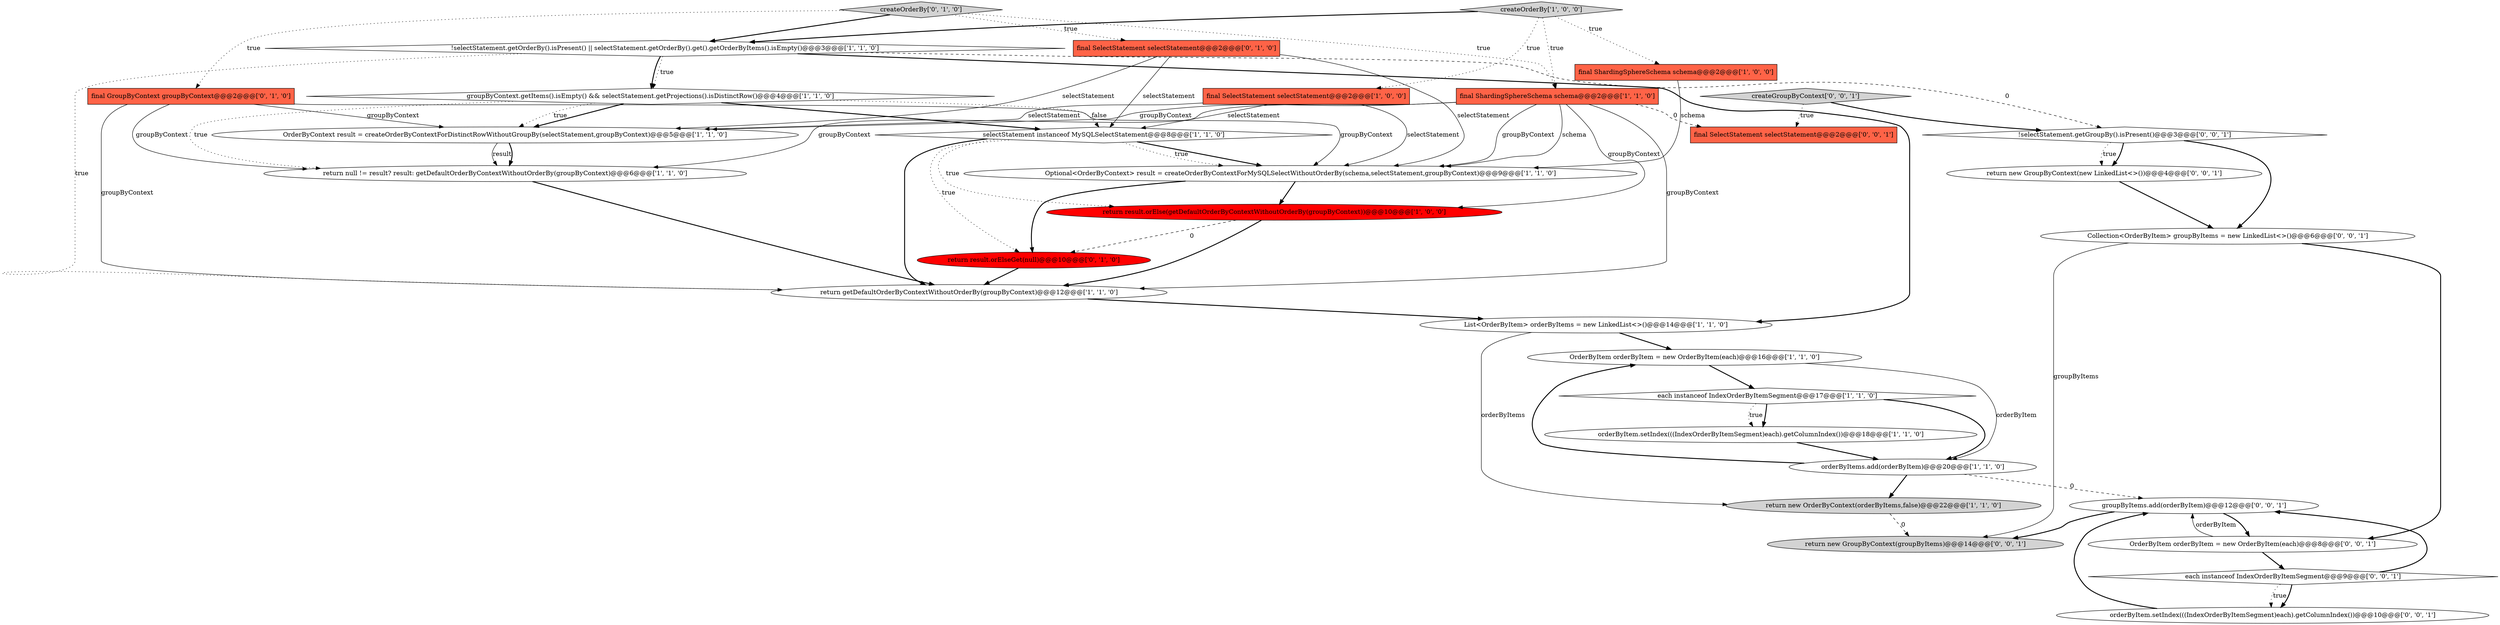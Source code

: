 digraph {
18 [style = filled, label = "final SelectStatement selectStatement@@@2@@@['0', '1', '0']", fillcolor = tomato, shape = box image = "AAA0AAABBB2BBB"];
11 [style = filled, label = "orderByItems.add(orderByItem)@@@20@@@['1', '1', '0']", fillcolor = white, shape = ellipse image = "AAA0AAABBB1BBB"];
9 [style = filled, label = "Optional<OrderByContext> result = createOrderByContextForMySQLSelectWithoutOrderBy(schema,selectStatement,groupByContext)@@@9@@@['1', '1', '0']", fillcolor = white, shape = ellipse image = "AAA0AAABBB1BBB"];
25 [style = filled, label = "final SelectStatement selectStatement@@@2@@@['0', '0', '1']", fillcolor = tomato, shape = box image = "AAA0AAABBB3BBB"];
30 [style = filled, label = "return new GroupByContext(new LinkedList<>())@@@4@@@['0', '0', '1']", fillcolor = white, shape = ellipse image = "AAA0AAABBB3BBB"];
26 [style = filled, label = "orderByItem.setIndex(((IndexOrderByItemSegment)each).getColumnIndex())@@@10@@@['0', '0', '1']", fillcolor = white, shape = ellipse image = "AAA0AAABBB3BBB"];
27 [style = filled, label = "!selectStatement.getGroupBy().isPresent()@@@3@@@['0', '0', '1']", fillcolor = white, shape = diamond image = "AAA0AAABBB3BBB"];
2 [style = filled, label = "OrderByItem orderByItem = new OrderByItem(each)@@@16@@@['1', '1', '0']", fillcolor = white, shape = ellipse image = "AAA0AAABBB1BBB"];
28 [style = filled, label = "groupByItems.add(orderByItem)@@@12@@@['0', '0', '1']", fillcolor = white, shape = ellipse image = "AAA0AAABBB3BBB"];
20 [style = filled, label = "return result.orElseGet(null)@@@10@@@['0', '1', '0']", fillcolor = red, shape = ellipse image = "AAA1AAABBB2BBB"];
17 [style = filled, label = "return getDefaultOrderByContextWithoutOrderBy(groupByContext)@@@12@@@['1', '1', '0']", fillcolor = white, shape = ellipse image = "AAA0AAABBB1BBB"];
1 [style = filled, label = "createOrderBy['1', '0', '0']", fillcolor = lightgray, shape = diamond image = "AAA0AAABBB1BBB"];
19 [style = filled, label = "createOrderBy['0', '1', '0']", fillcolor = lightgray, shape = diamond image = "AAA0AAABBB2BBB"];
6 [style = filled, label = "return null != result? result: getDefaultOrderByContextWithoutOrderBy(groupByContext)@@@6@@@['1', '1', '0']", fillcolor = white, shape = ellipse image = "AAA0AAABBB1BBB"];
23 [style = filled, label = "return new GroupByContext(groupByItems)@@@14@@@['0', '0', '1']", fillcolor = lightgray, shape = ellipse image = "AAA0AAABBB3BBB"];
8 [style = filled, label = "final SelectStatement selectStatement@@@2@@@['1', '0', '0']", fillcolor = tomato, shape = box image = "AAA0AAABBB1BBB"];
12 [style = filled, label = "selectStatement instanceof MySQLSelectStatement@@@8@@@['1', '1', '0']", fillcolor = white, shape = diamond image = "AAA0AAABBB1BBB"];
22 [style = filled, label = "createGroupByContext['0', '0', '1']", fillcolor = lightgray, shape = diamond image = "AAA0AAABBB3BBB"];
13 [style = filled, label = "final ShardingSphereSchema schema@@@2@@@['1', '1', '0']", fillcolor = tomato, shape = box image = "AAA0AAABBB1BBB"];
0 [style = filled, label = "final ShardingSphereSchema schema@@@2@@@['1', '0', '0']", fillcolor = tomato, shape = box image = "AAA0AAABBB1BBB"];
21 [style = filled, label = "final GroupByContext groupByContext@@@2@@@['0', '1', '0']", fillcolor = tomato, shape = box image = "AAA0AAABBB2BBB"];
24 [style = filled, label = "Collection<OrderByItem> groupByItems = new LinkedList<>()@@@6@@@['0', '0', '1']", fillcolor = white, shape = ellipse image = "AAA0AAABBB3BBB"];
29 [style = filled, label = "each instanceof IndexOrderByItemSegment@@@9@@@['0', '0', '1']", fillcolor = white, shape = diamond image = "AAA0AAABBB3BBB"];
15 [style = filled, label = "return result.orElse(getDefaultOrderByContextWithoutOrderBy(groupByContext))@@@10@@@['1', '0', '0']", fillcolor = red, shape = ellipse image = "AAA1AAABBB1BBB"];
7 [style = filled, label = "each instanceof IndexOrderByItemSegment@@@17@@@['1', '1', '0']", fillcolor = white, shape = diamond image = "AAA0AAABBB1BBB"];
31 [style = filled, label = "OrderByItem orderByItem = new OrderByItem(each)@@@8@@@['0', '0', '1']", fillcolor = white, shape = ellipse image = "AAA0AAABBB3BBB"];
16 [style = filled, label = "OrderByContext result = createOrderByContextForDistinctRowWithoutGroupBy(selectStatement,groupByContext)@@@5@@@['1', '1', '0']", fillcolor = white, shape = ellipse image = "AAA0AAABBB1BBB"];
5 [style = filled, label = "groupByContext.getItems().isEmpty() && selectStatement.getProjections().isDistinctRow()@@@4@@@['1', '1', '0']", fillcolor = white, shape = diamond image = "AAA0AAABBB1BBB"];
3 [style = filled, label = "List<OrderByItem> orderByItems = new LinkedList<>()@@@14@@@['1', '1', '0']", fillcolor = white, shape = ellipse image = "AAA0AAABBB1BBB"];
10 [style = filled, label = "return new OrderByContext(orderByItems,false)@@@22@@@['1', '1', '0']", fillcolor = lightgray, shape = ellipse image = "AAA0AAABBB1BBB"];
14 [style = filled, label = "!selectStatement.getOrderBy().isPresent() || selectStatement.getOrderBy().get().getOrderByItems().isEmpty()@@@3@@@['1', '1', '0']", fillcolor = white, shape = diamond image = "AAA0AAABBB1BBB"];
4 [style = filled, label = "orderByItem.setIndex(((IndexOrderByItemSegment)each).getColumnIndex())@@@18@@@['1', '1', '0']", fillcolor = white, shape = ellipse image = "AAA0AAABBB1BBB"];
8->9 [style = solid, label="selectStatement"];
0->9 [style = solid, label="schema"];
18->12 [style = solid, label="selectStatement"];
14->3 [style = bold, label=""];
6->17 [style = bold, label=""];
30->24 [style = bold, label=""];
15->20 [style = dashed, label="0"];
16->6 [style = solid, label="result"];
7->11 [style = bold, label=""];
20->17 [style = bold, label=""];
5->12 [style = dotted, label="false"];
18->16 [style = solid, label="selectStatement"];
16->6 [style = bold, label=""];
13->9 [style = solid, label="schema"];
27->30 [style = bold, label=""];
22->25 [style = dotted, label="true"];
14->5 [style = bold, label=""];
12->17 [style = bold, label=""];
19->18 [style = dotted, label="true"];
28->31 [style = bold, label=""];
12->15 [style = dotted, label="true"];
5->6 [style = dotted, label="true"];
31->29 [style = bold, label=""];
13->15 [style = solid, label="groupByContext"];
9->20 [style = bold, label=""];
19->13 [style = dotted, label="true"];
19->21 [style = dotted, label="true"];
7->4 [style = bold, label=""];
13->25 [style = dashed, label="0"];
13->16 [style = solid, label="groupByContext"];
29->26 [style = dotted, label="true"];
12->9 [style = bold, label=""];
14->27 [style = dashed, label="0"];
3->10 [style = solid, label="orderByItems"];
31->28 [style = solid, label="orderByItem"];
11->2 [style = bold, label=""];
21->6 [style = solid, label="groupByContext"];
29->26 [style = bold, label=""];
8->12 [style = solid, label="selectStatement"];
29->28 [style = bold, label=""];
5->16 [style = bold, label=""];
1->13 [style = dotted, label="true"];
14->17 [style = dotted, label="true"];
13->9 [style = solid, label="groupByContext"];
11->28 [style = dashed, label="0"];
27->30 [style = dotted, label="true"];
15->17 [style = bold, label=""];
14->5 [style = dotted, label="true"];
12->20 [style = dotted, label="true"];
19->14 [style = bold, label=""];
3->2 [style = bold, label=""];
22->27 [style = bold, label=""];
5->12 [style = bold, label=""];
24->31 [style = bold, label=""];
11->10 [style = bold, label=""];
2->11 [style = solid, label="orderByItem"];
9->15 [style = bold, label=""];
28->23 [style = bold, label=""];
7->4 [style = dotted, label="true"];
5->16 [style = dotted, label="true"];
1->8 [style = dotted, label="true"];
17->3 [style = bold, label=""];
21->17 [style = solid, label="groupByContext"];
1->14 [style = bold, label=""];
27->24 [style = bold, label=""];
1->0 [style = dotted, label="true"];
24->23 [style = solid, label="groupByItems"];
2->7 [style = bold, label=""];
26->28 [style = bold, label=""];
13->6 [style = solid, label="groupByContext"];
13->17 [style = solid, label="groupByContext"];
4->11 [style = bold, label=""];
8->16 [style = solid, label="selectStatement"];
21->16 [style = solid, label="groupByContext"];
21->9 [style = solid, label="groupByContext"];
10->23 [style = dashed, label="0"];
18->9 [style = solid, label="selectStatement"];
12->9 [style = dotted, label="true"];
}

